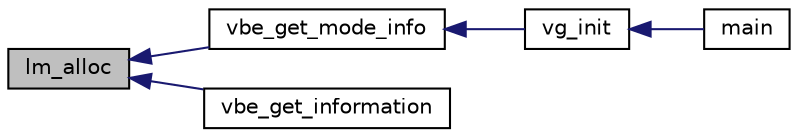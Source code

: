 digraph "lm_alloc"
{
  edge [fontname="Helvetica",fontsize="10",labelfontname="Helvetica",labelfontsize="10"];
  node [fontname="Helvetica",fontsize="10",shape=record];
  rankdir="LR";
  Node1 [label="lm_alloc",height=0.2,width=0.4,color="black", fillcolor="grey75", style="filled", fontcolor="black"];
  Node1 -> Node2 [dir="back",color="midnightblue",fontsize="10",style="solid",fontname="Helvetica"];
  Node2 [label="vbe_get_mode_info",height=0.2,width=0.4,color="black", fillcolor="white", style="filled",URL="$vbe_8h.html#a4ef3234e41f2050bc094a22049b69e45",tooltip="Returns information on the input VBE mode, including screen dimensions, color depth and VRAM physical..."];
  Node2 -> Node3 [dir="back",color="midnightblue",fontsize="10",style="solid",fontname="Helvetica"];
  Node3 [label="vg_init",height=0.2,width=0.4,color="black", fillcolor="white", style="filled",URL="$group__video__gr.html#gacef21667c79365d57a084bed994c2189",tooltip="Initializes the video module in graphics mode. "];
  Node3 -> Node4 [dir="back",color="midnightblue",fontsize="10",style="solid",fontname="Helvetica"];
  Node4 [label="main",height=0.2,width=0.4,color="black", fillcolor="white", style="filled",URL="$main_8c.html#ae66f6b31b5ad750f1fe042a706a4e3d4"];
  Node1 -> Node5 [dir="back",color="midnightblue",fontsize="10",style="solid",fontname="Helvetica"];
  Node5 [label="vbe_get_information",height=0.2,width=0.4,color="black", fillcolor="white", style="filled",URL="$vbe_8c.html#af09f0afea5e94ea42250da72d8d1e5f8"];
}

